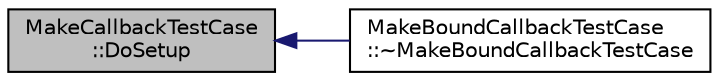 digraph "MakeCallbackTestCase::DoSetup"
{
  edge [fontname="Helvetica",fontsize="10",labelfontname="Helvetica",labelfontsize="10"];
  node [fontname="Helvetica",fontsize="10",shape=record];
  rankdir="LR";
  Node1 [label="MakeCallbackTestCase\l::DoSetup",height=0.2,width=0.4,color="black", fillcolor="grey75", style="filled", fontcolor="black"];
  Node1 -> Node2 [dir="back",color="midnightblue",fontsize="10",style="solid"];
  Node2 [label="MakeBoundCallbackTestCase\l::~MakeBoundCallbackTestCase",height=0.2,width=0.4,color="black", fillcolor="white", style="filled",URL="$d3/dd7/classMakeBoundCallbackTestCase.html#ab20f4378d6d4162d12c515db2fecc5c1"];
}
